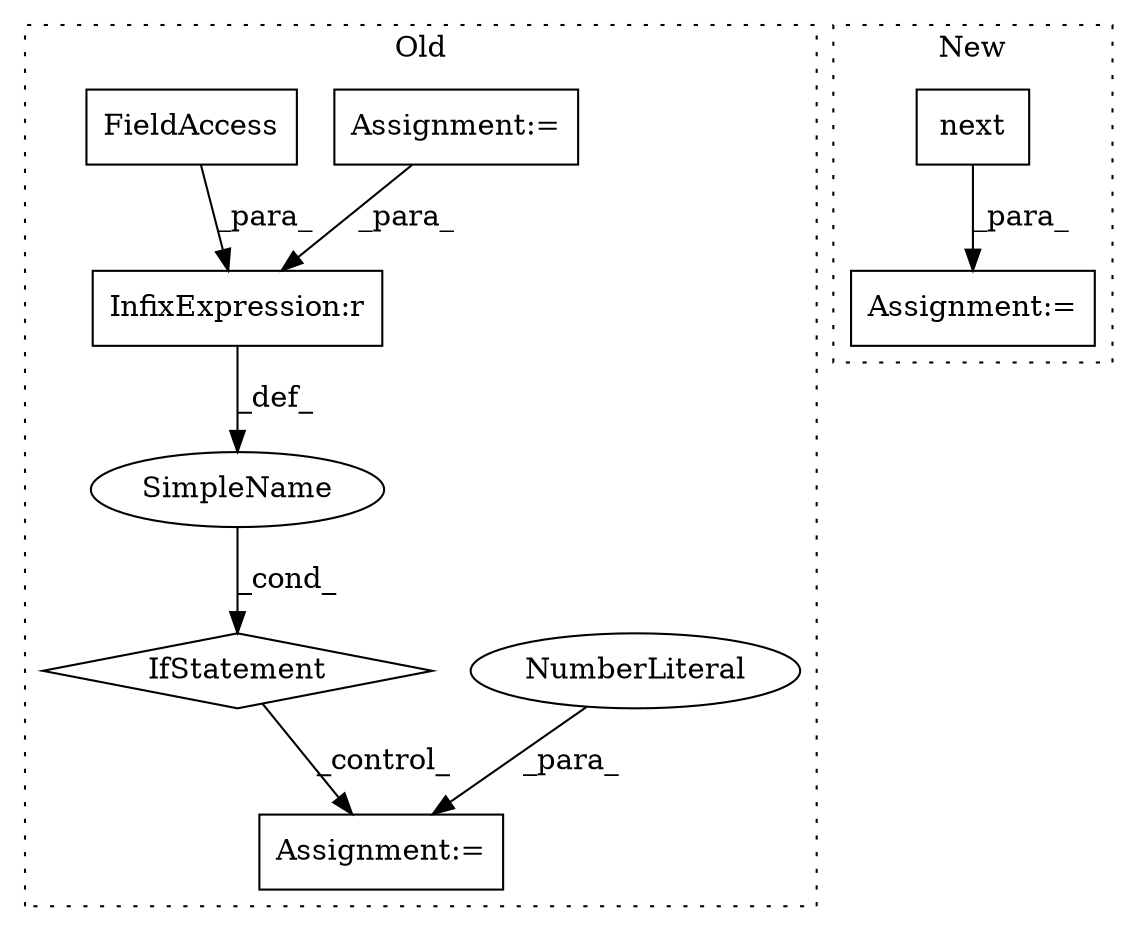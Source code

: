 digraph G {
subgraph cluster0 {
1 [label="IfStatement" a="25" s="2864,2903" l="4,2" shape="diamond"];
3 [label="Assignment:=" a="7" s="2853" l="2" shape="box"];
5 [label="SimpleName" a="42" s="" l="" shape="ellipse"];
6 [label="Assignment:=" a="7" s="2930" l="1" shape="box"];
7 [label="NumberLiteral" a="34" s="2931" l="1" shape="ellipse"];
8 [label="InfixExpression:r" a="27" s="2883" l="4" shape="box"];
9 [label="FieldAccess" a="22" s="2868" l="15" shape="box"];
label = "Old";
style="dotted";
}
subgraph cluster1 {
2 [label="next" a="32" s="2625" l="6" shape="box"];
4 [label="Assignment:=" a="7" s="2607" l="1" shape="box"];
label = "New";
style="dotted";
}
1 -> 6 [label="_control_"];
2 -> 4 [label="_para_"];
3 -> 8 [label="_para_"];
5 -> 1 [label="_cond_"];
7 -> 6 [label="_para_"];
8 -> 5 [label="_def_"];
9 -> 8 [label="_para_"];
}
